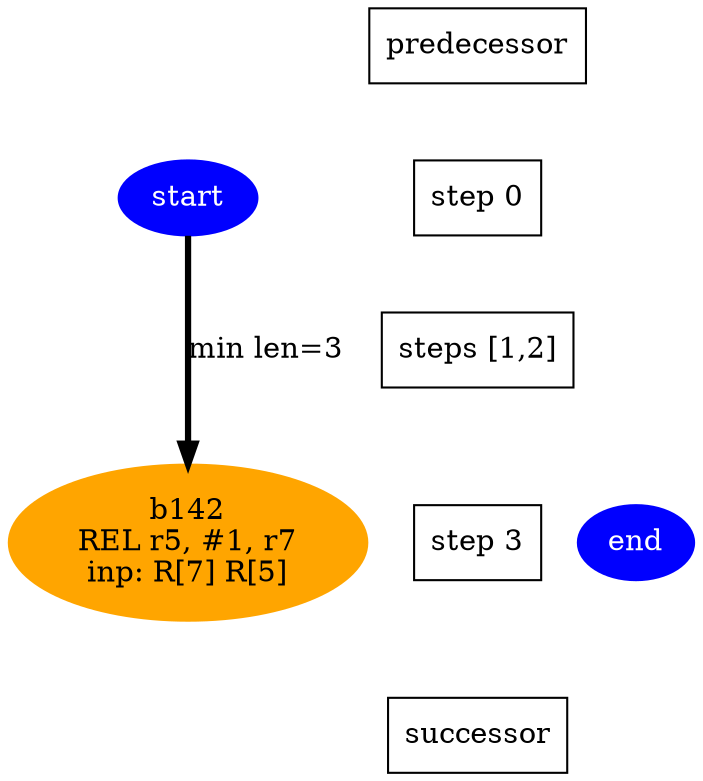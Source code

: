 digraph N {
 b142[color=orange,fontcolor=black,style=filled,label="b142\nREL r5, #1, r7\ninp: R[7] R[5]"];  {rank=same; S3;  b142;}
 start [color=blue,fontcolor=white,style=filled,label="start"];  {rank=same; S0;  start;}
 end [color=blue,fontcolor=white,style=filled,label="end"];  {rank=same; S3;  end;}
   start -> b142 [color=black,fontcolor=black,penwidth=3,label="min len=3",weight=1000];
  Sm1 [label="predecessor",shape=box];
  S0 [label="step 0",shape=box];
  Sm1 -> S0[style=invis,weight=9000];
  S1_S2 [label="steps [1,2]",shape=box];
  S0 -> S1_S2[style=invis,weight=9000];
  S3 [label="step 3",shape=box];
  S1_S2 -> S3[style=invis,weight=9000];
  S4 [label="successor",shape=box];
  S3 -> S4[style=invis,weight=9000];
}
